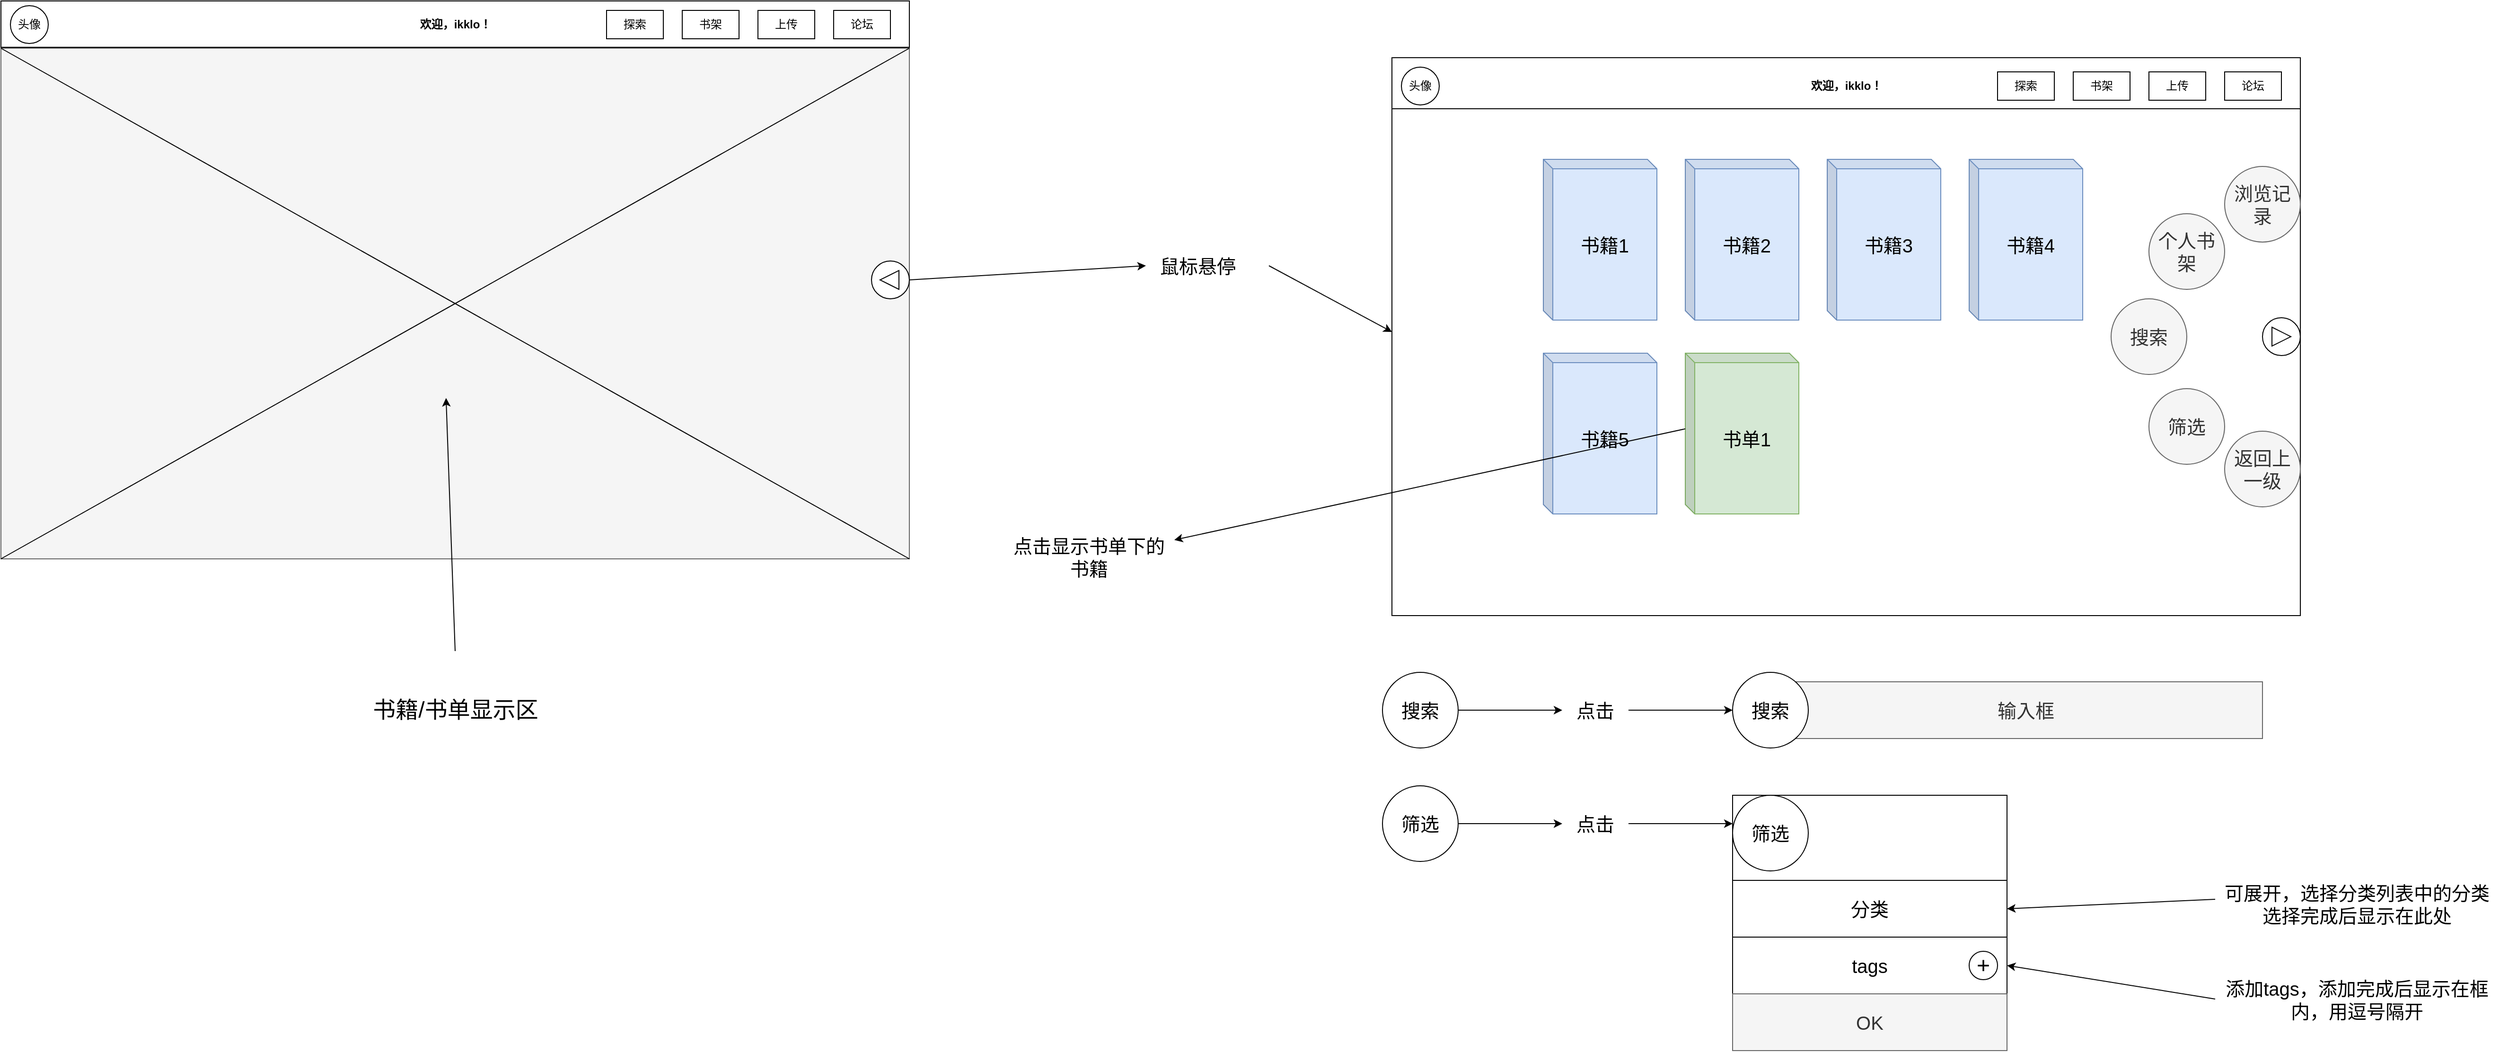 <mxfile version="24.7.17">
  <diagram name="第 1 页" id="gHHwm_fOKl3sLeunusyB">
    <mxGraphModel dx="2029" dy="1174" grid="1" gridSize="10" guides="1" tooltips="1" connect="1" arrows="1" fold="1" page="1" pageScale="1" pageWidth="1169" pageHeight="827" math="0" shadow="0">
      <root>
        <mxCell id="0" />
        <mxCell id="1" parent="0" />
        <mxCell id="KKWnRQ5ZAhw1Opz0OT5K-1" value="" style="rounded=0;whiteSpace=wrap;html=1;" parent="1" vertex="1">
          <mxGeometry x="240" y="230" width="960" height="590" as="geometry" />
        </mxCell>
        <mxCell id="17TnhT0jl1emMu9EvzAK-12" value="" style="rounded=0;whiteSpace=wrap;html=1;fillColor=#f5f5f5;fontColor=#333333;strokeColor=#666666;" parent="1" vertex="1">
          <mxGeometry x="240" y="280" width="960" height="540" as="geometry" />
        </mxCell>
        <mxCell id="KKWnRQ5ZAhw1Opz0OT5K-2" value="" style="line;strokeWidth=1;fillColor=none;align=left;verticalAlign=middle;spacingTop=-1;spacingLeft=3;spacingRight=3;rotatable=0;labelPosition=right;points=[];portConstraint=eastwest;strokeColor=inherit;" parent="1" vertex="1">
          <mxGeometry x="240" y="275" width="960" height="8" as="geometry" />
        </mxCell>
        <mxCell id="KKWnRQ5ZAhw1Opz0OT5K-3" value="欢迎，ikklo！" style="text;align=center;fontStyle=1;verticalAlign=middle;spacingLeft=3;spacingRight=3;strokeColor=none;rotatable=0;points=[[0,0.5],[1,0.5]];portConstraint=eastwest;html=1;" parent="1" vertex="1">
          <mxGeometry x="675" y="240" width="90" height="30" as="geometry" />
        </mxCell>
        <mxCell id="KKWnRQ5ZAhw1Opz0OT5K-4" value="头像" style="ellipse;whiteSpace=wrap;html=1;aspect=fixed;" parent="1" vertex="1">
          <mxGeometry x="250" y="235" width="40" height="40" as="geometry" />
        </mxCell>
        <mxCell id="KKWnRQ5ZAhw1Opz0OT5K-5" value="探索" style="rounded=0;whiteSpace=wrap;html=1;" parent="1" vertex="1">
          <mxGeometry x="880" y="240" width="60" height="30" as="geometry" />
        </mxCell>
        <mxCell id="KKWnRQ5ZAhw1Opz0OT5K-6" value="书架" style="rounded=0;whiteSpace=wrap;html=1;" parent="1" vertex="1">
          <mxGeometry x="960" y="240" width="60" height="30" as="geometry" />
        </mxCell>
        <mxCell id="KKWnRQ5ZAhw1Opz0OT5K-7" value="上传" style="rounded=0;whiteSpace=wrap;html=1;" parent="1" vertex="1">
          <mxGeometry x="1040" y="240" width="60" height="30" as="geometry" />
        </mxCell>
        <mxCell id="KKWnRQ5ZAhw1Opz0OT5K-8" value="论坛" style="rounded=0;whiteSpace=wrap;html=1;" parent="1" vertex="1">
          <mxGeometry x="1120" y="240" width="60" height="30" as="geometry" />
        </mxCell>
        <mxCell id="KKWnRQ5ZAhw1Opz0OT5K-30" value="" style="ellipse;whiteSpace=wrap;html=1;aspect=fixed;" parent="1" vertex="1">
          <mxGeometry x="1160" y="505" width="40" height="40" as="geometry" />
        </mxCell>
        <mxCell id="KKWnRQ5ZAhw1Opz0OT5K-31" value="" style="triangle;whiteSpace=wrap;html=1;rotation=-180;" parent="1" vertex="1">
          <mxGeometry x="1169" y="515" width="20" height="20" as="geometry" />
        </mxCell>
        <mxCell id="KKWnRQ5ZAhw1Opz0OT5K-32" value="" style="endArrow=classic;html=1;rounded=0;exitX=1;exitY=0.5;exitDx=0;exitDy=0;" parent="1" source="KKWnRQ5ZAhw1Opz0OT5K-30" edge="1">
          <mxGeometry width="50" height="50" relative="1" as="geometry">
            <mxPoint x="1400" y="560" as="sourcePoint" />
            <mxPoint x="1450" y="510" as="targetPoint" />
          </mxGeometry>
        </mxCell>
        <mxCell id="KKWnRQ5ZAhw1Opz0OT5K-34" value="鼠标悬停" style="text;html=1;align=center;verticalAlign=middle;whiteSpace=wrap;rounded=0;fontSize=20;" parent="1" vertex="1">
          <mxGeometry x="1430" y="485" width="150" height="50" as="geometry" />
        </mxCell>
        <mxCell id="KKWnRQ5ZAhw1Opz0OT5K-35" value="" style="endArrow=classic;html=1;rounded=0;exitX=1;exitY=0.5;exitDx=0;exitDy=0;" parent="1" source="KKWnRQ5ZAhw1Opz0OT5K-34" edge="1">
          <mxGeometry width="50" height="50" relative="1" as="geometry">
            <mxPoint x="1610" y="530" as="sourcePoint" />
            <mxPoint x="1710" y="580" as="targetPoint" />
          </mxGeometry>
        </mxCell>
        <mxCell id="KKWnRQ5ZAhw1Opz0OT5K-36" value="" style="rounded=0;whiteSpace=wrap;html=1;" parent="1" vertex="1">
          <mxGeometry x="1710" y="290" width="960" height="590" as="geometry" />
        </mxCell>
        <mxCell id="KKWnRQ5ZAhw1Opz0OT5K-37" value="" style="line;strokeWidth=1;fillColor=none;align=left;verticalAlign=middle;spacingTop=-1;spacingLeft=3;spacingRight=3;rotatable=0;labelPosition=right;points=[];portConstraint=eastwest;strokeColor=inherit;" parent="1" vertex="1">
          <mxGeometry x="1710" y="340" width="960" height="8" as="geometry" />
        </mxCell>
        <mxCell id="KKWnRQ5ZAhw1Opz0OT5K-38" value="欢迎，ikklo！" style="text;align=center;fontStyle=1;verticalAlign=middle;spacingLeft=3;spacingRight=3;strokeColor=none;rotatable=0;points=[[0,0.5],[1,0.5]];portConstraint=eastwest;html=1;" parent="1" vertex="1">
          <mxGeometry x="2145" y="305" width="90" height="30" as="geometry" />
        </mxCell>
        <mxCell id="KKWnRQ5ZAhw1Opz0OT5K-39" value="头像" style="ellipse;whiteSpace=wrap;html=1;aspect=fixed;" parent="1" vertex="1">
          <mxGeometry x="1720" y="300" width="40" height="40" as="geometry" />
        </mxCell>
        <mxCell id="KKWnRQ5ZAhw1Opz0OT5K-40" value="探索" style="rounded=0;whiteSpace=wrap;html=1;" parent="1" vertex="1">
          <mxGeometry x="2350" y="305" width="60" height="30" as="geometry" />
        </mxCell>
        <mxCell id="KKWnRQ5ZAhw1Opz0OT5K-41" value="书架" style="rounded=0;whiteSpace=wrap;html=1;" parent="1" vertex="1">
          <mxGeometry x="2430" y="305" width="60" height="30" as="geometry" />
        </mxCell>
        <mxCell id="KKWnRQ5ZAhw1Opz0OT5K-42" value="上传" style="rounded=0;whiteSpace=wrap;html=1;" parent="1" vertex="1">
          <mxGeometry x="2510" y="305" width="60" height="30" as="geometry" />
        </mxCell>
        <mxCell id="KKWnRQ5ZAhw1Opz0OT5K-43" value="论坛" style="rounded=0;whiteSpace=wrap;html=1;" parent="1" vertex="1">
          <mxGeometry x="2590" y="305" width="60" height="30" as="geometry" />
        </mxCell>
        <mxCell id="KKWnRQ5ZAhw1Opz0OT5K-44" value="" style="ellipse;whiteSpace=wrap;html=1;aspect=fixed;" parent="1" vertex="1">
          <mxGeometry x="2630" y="565" width="40" height="40" as="geometry" />
        </mxCell>
        <mxCell id="KKWnRQ5ZAhw1Opz0OT5K-45" value="" style="triangle;whiteSpace=wrap;html=1;rotation=0;" parent="1" vertex="1">
          <mxGeometry x="2640" y="575" width="20" height="20" as="geometry" />
        </mxCell>
        <mxCell id="KKWnRQ5ZAhw1Opz0OT5K-46" value="浏览记录" style="ellipse;whiteSpace=wrap;html=1;aspect=fixed;fontSize=20;fillColor=#f5f5f5;fontColor=#333333;strokeColor=#666666;" parent="1" vertex="1">
          <mxGeometry x="2590" y="405" width="80" height="80" as="geometry" />
        </mxCell>
        <mxCell id="KKWnRQ5ZAhw1Opz0OT5K-47" value="个人书架" style="ellipse;whiteSpace=wrap;html=1;aspect=fixed;fontSize=20;fillColor=#f5f5f5;fontColor=#333333;strokeColor=#666666;" parent="1" vertex="1">
          <mxGeometry x="2510" y="455" width="80" height="80" as="geometry" />
        </mxCell>
        <mxCell id="KKWnRQ5ZAhw1Opz0OT5K-48" value="搜索" style="ellipse;whiteSpace=wrap;html=1;aspect=fixed;fontSize=20;fillColor=#f5f5f5;fontColor=#333333;strokeColor=#666666;" parent="1" vertex="1">
          <mxGeometry x="2470" y="545" width="80" height="80" as="geometry" />
        </mxCell>
        <mxCell id="KKWnRQ5ZAhw1Opz0OT5K-49" value="筛选" style="ellipse;whiteSpace=wrap;html=1;aspect=fixed;fontSize=20;fillColor=#f5f5f5;fontColor=#333333;strokeColor=#666666;" parent="1" vertex="1">
          <mxGeometry x="2510" y="640" width="80" height="80" as="geometry" />
        </mxCell>
        <mxCell id="KKWnRQ5ZAhw1Opz0OT5K-56" value="书籍1" style="shape=cube;whiteSpace=wrap;html=1;boundedLbl=1;backgroundOutline=1;darkOpacity=0.05;darkOpacity2=0.1;size=10;fillColor=#dae8fc;strokeColor=#6c8ebf;fontSize=20;" parent="1" vertex="1">
          <mxGeometry x="1870" y="397.5" width="120" height="170" as="geometry" />
        </mxCell>
        <mxCell id="KKWnRQ5ZAhw1Opz0OT5K-57" value="书籍2" style="shape=cube;whiteSpace=wrap;html=1;boundedLbl=1;backgroundOutline=1;darkOpacity=0.05;darkOpacity2=0.1;size=10;fillColor=#dae8fc;strokeColor=#6c8ebf;fontSize=20;" parent="1" vertex="1">
          <mxGeometry x="2020" y="397.5" width="120" height="170" as="geometry" />
        </mxCell>
        <mxCell id="KKWnRQ5ZAhw1Opz0OT5K-58" value="书籍3" style="shape=cube;whiteSpace=wrap;html=1;boundedLbl=1;backgroundOutline=1;darkOpacity=0.05;darkOpacity2=0.1;size=10;fillColor=#dae8fc;strokeColor=#6c8ebf;fontSize=20;" parent="1" vertex="1">
          <mxGeometry x="2170" y="397.5" width="120" height="170" as="geometry" />
        </mxCell>
        <mxCell id="KKWnRQ5ZAhw1Opz0OT5K-59" value="书籍4" style="shape=cube;whiteSpace=wrap;html=1;boundedLbl=1;backgroundOutline=1;darkOpacity=0.05;darkOpacity2=0.1;size=10;fillColor=#dae8fc;strokeColor=#6c8ebf;fontSize=20;" parent="1" vertex="1">
          <mxGeometry x="2320" y="397.5" width="120" height="170" as="geometry" />
        </mxCell>
        <mxCell id="KKWnRQ5ZAhw1Opz0OT5K-60" value="书籍5" style="shape=cube;whiteSpace=wrap;html=1;boundedLbl=1;backgroundOutline=1;darkOpacity=0.05;darkOpacity2=0.1;size=10;fillColor=#dae8fc;strokeColor=#6c8ebf;fontSize=20;" parent="1" vertex="1">
          <mxGeometry x="1870" y="602.5" width="120" height="170" as="geometry" />
        </mxCell>
        <mxCell id="KKWnRQ5ZAhw1Opz0OT5K-61" value="书单1" style="shape=cube;whiteSpace=wrap;html=1;boundedLbl=1;backgroundOutline=1;darkOpacity=0.05;darkOpacity2=0.1;size=10;fillColor=#d5e8d4;strokeColor=#82b366;fontSize=20;" parent="1" vertex="1">
          <mxGeometry x="2020" y="602.5" width="120" height="170" as="geometry" />
        </mxCell>
        <mxCell id="17TnhT0jl1emMu9EvzAK-4" value="返回上一级" style="ellipse;whiteSpace=wrap;html=1;aspect=fixed;fontSize=20;fillColor=#f5f5f5;fontColor=#333333;strokeColor=#666666;" parent="1" vertex="1">
          <mxGeometry x="2590" y="685" width="80" height="80" as="geometry" />
        </mxCell>
        <mxCell id="17TnhT0jl1emMu9EvzAK-6" value="搜索" style="ellipse;whiteSpace=wrap;html=1;aspect=fixed;fontSize=20;" parent="1" vertex="1">
          <mxGeometry x="1700" y="940" width="80" height="80" as="geometry" />
        </mxCell>
        <mxCell id="17TnhT0jl1emMu9EvzAK-7" value="" style="endArrow=classic;html=1;rounded=0;exitX=1;exitY=0.5;exitDx=0;exitDy=0;" parent="1" source="17TnhT0jl1emMu9EvzAK-6" edge="1">
          <mxGeometry width="50" height="50" relative="1" as="geometry">
            <mxPoint x="1830" y="1070" as="sourcePoint" />
            <mxPoint x="1890" y="980" as="targetPoint" />
          </mxGeometry>
        </mxCell>
        <mxCell id="17TnhT0jl1emMu9EvzAK-11" value="输入框" style="rounded=0;whiteSpace=wrap;html=1;fontSize=20;fillColor=#f5f5f5;fontColor=#333333;strokeColor=#666666;" parent="1" vertex="1">
          <mxGeometry x="2130" y="950" width="500" height="60" as="geometry" />
        </mxCell>
        <mxCell id="17TnhT0jl1emMu9EvzAK-8" value="点击" style="text;html=1;align=center;verticalAlign=middle;whiteSpace=wrap;rounded=0;fontSize=20;" parent="1" vertex="1">
          <mxGeometry x="1890" y="960" width="70" height="40" as="geometry" />
        </mxCell>
        <mxCell id="17TnhT0jl1emMu9EvzAK-9" value="搜索" style="ellipse;whiteSpace=wrap;html=1;aspect=fixed;fontSize=20;" parent="1" vertex="1">
          <mxGeometry x="2070" y="940" width="80" height="80" as="geometry" />
        </mxCell>
        <mxCell id="17TnhT0jl1emMu9EvzAK-10" value="" style="endArrow=classic;html=1;rounded=0;exitX=1;exitY=0.5;exitDx=0;exitDy=0;entryX=0;entryY=0.5;entryDx=0;entryDy=0;" parent="1" source="17TnhT0jl1emMu9EvzAK-8" target="17TnhT0jl1emMu9EvzAK-9" edge="1">
          <mxGeometry width="50" height="50" relative="1" as="geometry">
            <mxPoint x="2000" y="1040" as="sourcePoint" />
            <mxPoint x="2060" y="980" as="targetPoint" />
          </mxGeometry>
        </mxCell>
        <mxCell id="17TnhT0jl1emMu9EvzAK-15" value="" style="endArrow=none;html=1;rounded=0;entryX=0;entryY=0;entryDx=0;entryDy=0;exitX=1;exitY=1;exitDx=0;exitDy=0;" parent="1" source="17TnhT0jl1emMu9EvzAK-12" target="17TnhT0jl1emMu9EvzAK-12" edge="1">
          <mxGeometry width="50" height="50" relative="1" as="geometry">
            <mxPoint x="660" y="990" as="sourcePoint" />
            <mxPoint x="710" y="940" as="targetPoint" />
          </mxGeometry>
        </mxCell>
        <mxCell id="17TnhT0jl1emMu9EvzAK-16" value="" style="endArrow=none;html=1;rounded=0;entryX=0;entryY=1;entryDx=0;entryDy=0;exitX=1;exitY=0;exitDx=0;exitDy=0;" parent="1" source="17TnhT0jl1emMu9EvzAK-12" target="17TnhT0jl1emMu9EvzAK-12" edge="1">
          <mxGeometry width="50" height="50" relative="1" as="geometry">
            <mxPoint x="1210" y="830" as="sourcePoint" />
            <mxPoint x="250" y="290" as="targetPoint" />
          </mxGeometry>
        </mxCell>
        <mxCell id="17TnhT0jl1emMu9EvzAK-14" value="书籍/书单显示区" style="text;html=1;align=center;verticalAlign=middle;whiteSpace=wrap;rounded=0;fontSize=24;" parent="1" vertex="1">
          <mxGeometry x="572.5" y="917.5" width="295" height="125" as="geometry" />
        </mxCell>
        <mxCell id="17TnhT0jl1emMu9EvzAK-17" value="" style="endArrow=classic;html=1;rounded=0;entryX=0.49;entryY=0.685;entryDx=0;entryDy=0;entryPerimeter=0;exitX=0.5;exitY=0;exitDx=0;exitDy=0;" parent="1" source="17TnhT0jl1emMu9EvzAK-14" target="17TnhT0jl1emMu9EvzAK-12" edge="1">
          <mxGeometry width="50" height="50" relative="1" as="geometry">
            <mxPoint x="690" y="1050" as="sourcePoint" />
            <mxPoint x="740" y="1000" as="targetPoint" />
          </mxGeometry>
        </mxCell>
        <mxCell id="17TnhT0jl1emMu9EvzAK-18" value="" style="endArrow=classic;html=1;rounded=0;exitX=0;exitY=0;exitDx=0;exitDy=80;exitPerimeter=0;" parent="1" source="KKWnRQ5ZAhw1Opz0OT5K-61" edge="1">
          <mxGeometry width="50" height="50" relative="1" as="geometry">
            <mxPoint x="2830" y="990" as="sourcePoint" />
            <mxPoint x="1480" y="800" as="targetPoint" />
          </mxGeometry>
        </mxCell>
        <mxCell id="17TnhT0jl1emMu9EvzAK-19" value="点击显示书单下的书籍" style="text;html=1;align=center;verticalAlign=middle;whiteSpace=wrap;rounded=0;fontSize=20;" parent="1" vertex="1">
          <mxGeometry x="1300" y="765" width="180" height="105" as="geometry" />
        </mxCell>
        <mxCell id="17TnhT0jl1emMu9EvzAK-21" value="筛选" style="ellipse;whiteSpace=wrap;html=1;aspect=fixed;fontSize=20;" parent="1" vertex="1">
          <mxGeometry x="1700" y="1060" width="80" height="80" as="geometry" />
        </mxCell>
        <mxCell id="17TnhT0jl1emMu9EvzAK-22" value="" style="endArrow=classic;html=1;rounded=0;exitX=1;exitY=0.5;exitDx=0;exitDy=0;" parent="1" source="17TnhT0jl1emMu9EvzAK-21" edge="1">
          <mxGeometry width="50" height="50" relative="1" as="geometry">
            <mxPoint x="1790" y="990" as="sourcePoint" />
            <mxPoint x="1890" y="1100" as="targetPoint" />
          </mxGeometry>
        </mxCell>
        <mxCell id="17TnhT0jl1emMu9EvzAK-23" value="点击" style="text;html=1;align=center;verticalAlign=middle;whiteSpace=wrap;rounded=0;fontSize=20;" parent="1" vertex="1">
          <mxGeometry x="1890" y="1080" width="70" height="40" as="geometry" />
        </mxCell>
        <mxCell id="17TnhT0jl1emMu9EvzAK-24" value="" style="endArrow=classic;html=1;rounded=0;exitX=1;exitY=0.5;exitDx=0;exitDy=0;" parent="1" source="17TnhT0jl1emMu9EvzAK-23" edge="1">
          <mxGeometry width="50" height="50" relative="1" as="geometry">
            <mxPoint x="1970" y="990" as="sourcePoint" />
            <mxPoint x="2070" y="1100" as="targetPoint" />
          </mxGeometry>
        </mxCell>
        <mxCell id="17TnhT0jl1emMu9EvzAK-25" value="" style="rounded=0;whiteSpace=wrap;html=1;" parent="1" vertex="1">
          <mxGeometry x="2070" y="1070" width="290" height="270" as="geometry" />
        </mxCell>
        <mxCell id="17TnhT0jl1emMu9EvzAK-26" value="筛选" style="ellipse;whiteSpace=wrap;html=1;aspect=fixed;fontSize=20;" parent="1" vertex="1">
          <mxGeometry x="2070" y="1070" width="80" height="80" as="geometry" />
        </mxCell>
        <mxCell id="17TnhT0jl1emMu9EvzAK-27" value="分类" style="rounded=0;whiteSpace=wrap;html=1;fontSize=20;" parent="1" vertex="1">
          <mxGeometry x="2070" y="1160" width="290" height="60" as="geometry" />
        </mxCell>
        <mxCell id="17TnhT0jl1emMu9EvzAK-28" value="" style="endArrow=classic;html=1;rounded=0;entryX=1;entryY=0.5;entryDx=0;entryDy=0;" parent="1" target="17TnhT0jl1emMu9EvzAK-27" edge="1">
          <mxGeometry width="50" height="50" relative="1" as="geometry">
            <mxPoint x="2580" y="1180" as="sourcePoint" />
            <mxPoint x="2770" y="1160" as="targetPoint" />
          </mxGeometry>
        </mxCell>
        <mxCell id="17TnhT0jl1emMu9EvzAK-29" value="可展开，选择分类列表中的分类&lt;div&gt;选择完成后显示在此处&lt;/div&gt;" style="text;html=1;align=center;verticalAlign=middle;whiteSpace=wrap;rounded=0;fontSize=20;" parent="1" vertex="1">
          <mxGeometry x="2580" y="1140" width="300" height="89" as="geometry" />
        </mxCell>
        <mxCell id="17TnhT0jl1emMu9EvzAK-30" value="tags" style="rounded=0;whiteSpace=wrap;html=1;fontSize=20;" parent="1" vertex="1">
          <mxGeometry x="2070" y="1220" width="290" height="60" as="geometry" />
        </mxCell>
        <mxCell id="17TnhT0jl1emMu9EvzAK-31" value="" style="endArrow=classic;html=1;rounded=0;entryX=1;entryY=0.5;entryDx=0;entryDy=0;exitX=0;exitY=0.5;exitDx=0;exitDy=0;" parent="1" source="17TnhT0jl1emMu9EvzAK-33" target="17TnhT0jl1emMu9EvzAK-30" edge="1">
          <mxGeometry width="50" height="50" relative="1" as="geometry">
            <mxPoint x="2580" y="1260" as="sourcePoint" />
            <mxPoint x="2480" y="1310" as="targetPoint" />
          </mxGeometry>
        </mxCell>
        <mxCell id="17TnhT0jl1emMu9EvzAK-33" value="添加tags，添加完成后显示在框内，用逗号隔开" style="text;html=1;align=center;verticalAlign=middle;whiteSpace=wrap;rounded=0;fontSize=20;" parent="1" vertex="1">
          <mxGeometry x="2580" y="1241" width="300" height="89" as="geometry" />
        </mxCell>
        <mxCell id="17TnhT0jl1emMu9EvzAK-34" value="+" style="ellipse;whiteSpace=wrap;html=1;aspect=fixed;fontSize=24;" parent="1" vertex="1">
          <mxGeometry x="2320" y="1235" width="30" height="30" as="geometry" />
        </mxCell>
        <mxCell id="17TnhT0jl1emMu9EvzAK-35" value="OK" style="text;html=1;align=center;verticalAlign=middle;whiteSpace=wrap;rounded=0;fontSize=20;fillColor=#f5f5f5;fontColor=#333333;strokeColor=#666666;" parent="1" vertex="1">
          <mxGeometry x="2070" y="1280" width="290" height="60" as="geometry" />
        </mxCell>
      </root>
    </mxGraphModel>
  </diagram>
</mxfile>
